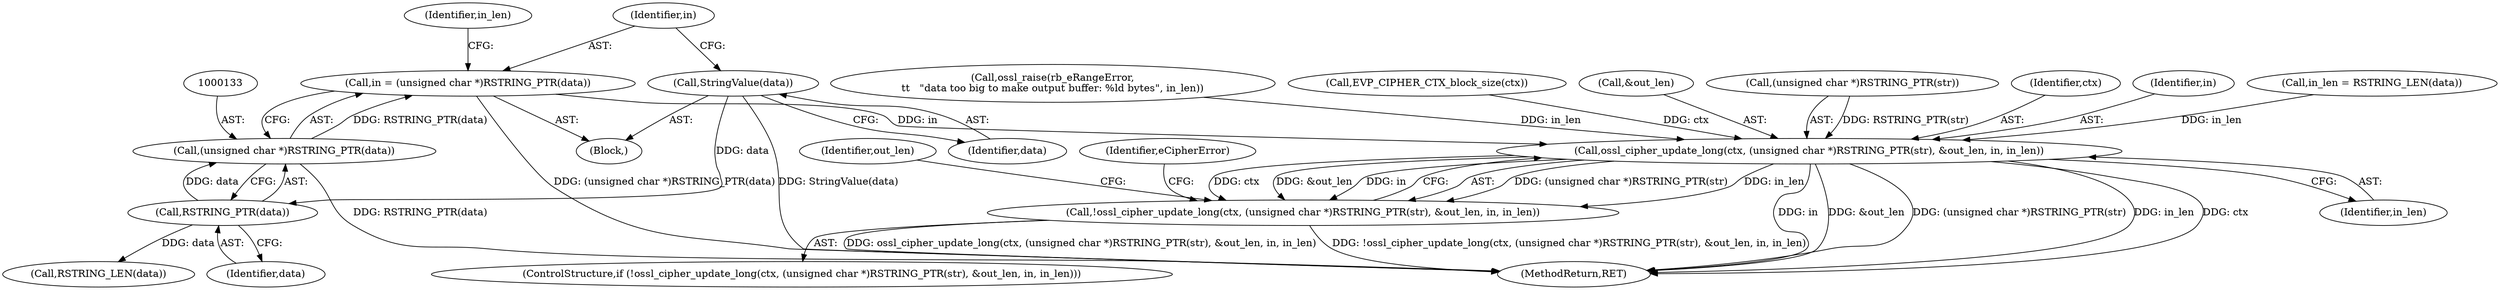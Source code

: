 digraph "0_openssl_8108e0a6db133f3375608303fdd2083eb5115062_4@pointer" {
"1000130" [label="(Call,in = (unsigned char *)RSTRING_PTR(data))"];
"1000132" [label="(Call,(unsigned char *)RSTRING_PTR(data))"];
"1000134" [label="(Call,RSTRING_PTR(data))"];
"1000128" [label="(Call,StringValue(data))"];
"1000182" [label="(Call,ossl_cipher_update_long(ctx, (unsigned char *)RSTRING_PTR(str), &out_len, in, in_len))"];
"1000181" [label="(Call,!ossl_cipher_update_long(ctx, (unsigned char *)RSTRING_PTR(str), &out_len, in, in_len))"];
"1000129" [label="(Identifier,data)"];
"1000104" [label="(Block,)"];
"1000131" [label="(Identifier,in)"];
"1000191" [label="(Identifier,in_len)"];
"1000160" [label="(Call,ossl_raise(rb_eRangeError,\n\t\t   \"data too big to make output buffer: %ld bytes\", in_len))"];
"1000197" [label="(Identifier,out_len)"];
"1000128" [label="(Call,StringValue(data))"];
"1000182" [label="(Call,ossl_cipher_update_long(ctx, (unsigned char *)RSTRING_PTR(str), &out_len, in, in_len))"];
"1000134" [label="(Call,RSTRING_PTR(data))"];
"1000180" [label="(ControlStructure,if (!ossl_cipher_update_long(ctx, (unsigned char *)RSTRING_PTR(str), &out_len, in, in_len)))"];
"1000153" [label="(Call,EVP_CIPHER_CTX_block_size(ctx))"];
"1000132" [label="(Call,(unsigned char *)RSTRING_PTR(data))"];
"1000135" [label="(Identifier,data)"];
"1000188" [label="(Call,&out_len)"];
"1000184" [label="(Call,(unsigned char *)RSTRING_PTR(str))"];
"1000183" [label="(Identifier,ctx)"];
"1000181" [label="(Call,!ossl_cipher_update_long(ctx, (unsigned char *)RSTRING_PTR(str), &out_len, in, in_len))"];
"1000190" [label="(Identifier,in)"];
"1000140" [label="(Call,RSTRING_LEN(data))"];
"1000138" [label="(Call,in_len = RSTRING_LEN(data))"];
"1000193" [label="(Identifier,eCipherError)"];
"1000139" [label="(Identifier,in_len)"];
"1000130" [label="(Call,in = (unsigned char *)RSTRING_PTR(data))"];
"1000205" [label="(MethodReturn,RET)"];
"1000130" -> "1000104"  [label="AST: "];
"1000130" -> "1000132"  [label="CFG: "];
"1000131" -> "1000130"  [label="AST: "];
"1000132" -> "1000130"  [label="AST: "];
"1000139" -> "1000130"  [label="CFG: "];
"1000130" -> "1000205"  [label="DDG: (unsigned char *)RSTRING_PTR(data)"];
"1000132" -> "1000130"  [label="DDG: RSTRING_PTR(data)"];
"1000130" -> "1000182"  [label="DDG: in"];
"1000132" -> "1000134"  [label="CFG: "];
"1000133" -> "1000132"  [label="AST: "];
"1000134" -> "1000132"  [label="AST: "];
"1000132" -> "1000205"  [label="DDG: RSTRING_PTR(data)"];
"1000134" -> "1000132"  [label="DDG: data"];
"1000134" -> "1000135"  [label="CFG: "];
"1000135" -> "1000134"  [label="AST: "];
"1000128" -> "1000134"  [label="DDG: data"];
"1000134" -> "1000140"  [label="DDG: data"];
"1000128" -> "1000104"  [label="AST: "];
"1000128" -> "1000129"  [label="CFG: "];
"1000129" -> "1000128"  [label="AST: "];
"1000131" -> "1000128"  [label="CFG: "];
"1000128" -> "1000205"  [label="DDG: StringValue(data)"];
"1000182" -> "1000181"  [label="AST: "];
"1000182" -> "1000191"  [label="CFG: "];
"1000183" -> "1000182"  [label="AST: "];
"1000184" -> "1000182"  [label="AST: "];
"1000188" -> "1000182"  [label="AST: "];
"1000190" -> "1000182"  [label="AST: "];
"1000191" -> "1000182"  [label="AST: "];
"1000181" -> "1000182"  [label="CFG: "];
"1000182" -> "1000205"  [label="DDG: in"];
"1000182" -> "1000205"  [label="DDG: &out_len"];
"1000182" -> "1000205"  [label="DDG: (unsigned char *)RSTRING_PTR(str)"];
"1000182" -> "1000205"  [label="DDG: in_len"];
"1000182" -> "1000205"  [label="DDG: ctx"];
"1000182" -> "1000181"  [label="DDG: (unsigned char *)RSTRING_PTR(str)"];
"1000182" -> "1000181"  [label="DDG: in_len"];
"1000182" -> "1000181"  [label="DDG: ctx"];
"1000182" -> "1000181"  [label="DDG: &out_len"];
"1000182" -> "1000181"  [label="DDG: in"];
"1000153" -> "1000182"  [label="DDG: ctx"];
"1000184" -> "1000182"  [label="DDG: RSTRING_PTR(str)"];
"1000160" -> "1000182"  [label="DDG: in_len"];
"1000138" -> "1000182"  [label="DDG: in_len"];
"1000181" -> "1000180"  [label="AST: "];
"1000193" -> "1000181"  [label="CFG: "];
"1000197" -> "1000181"  [label="CFG: "];
"1000181" -> "1000205"  [label="DDG: !ossl_cipher_update_long(ctx, (unsigned char *)RSTRING_PTR(str), &out_len, in, in_len)"];
"1000181" -> "1000205"  [label="DDG: ossl_cipher_update_long(ctx, (unsigned char *)RSTRING_PTR(str), &out_len, in, in_len)"];
}
